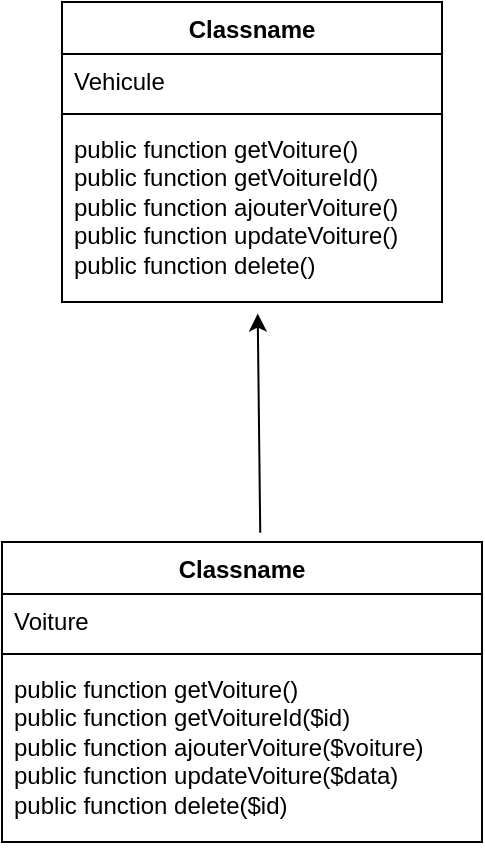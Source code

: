 <mxfile version="21.8.2" type="device">
  <diagram name="Página-1" id="IsoX5YcXLfgjO_varIBm">
    <mxGraphModel dx="1877" dy="534" grid="1" gridSize="10" guides="1" tooltips="1" connect="1" arrows="1" fold="1" page="1" pageScale="1" pageWidth="827" pageHeight="1169" math="0" shadow="0">
      <root>
        <mxCell id="0" />
        <mxCell id="1" parent="0" />
        <mxCell id="a8u1aphARJymIrGgXEU3-1" value="Classname" style="swimlane;fontStyle=1;align=center;verticalAlign=top;childLayout=stackLayout;horizontal=1;startSize=26;horizontalStack=0;resizeParent=1;resizeParentMax=0;resizeLast=0;collapsible=1;marginBottom=0;whiteSpace=wrap;html=1;" parent="1" vertex="1">
          <mxGeometry x="-50" y="50" width="190" height="150" as="geometry">
            <mxRectangle x="130" y="70" width="100" height="30" as="alternateBounds" />
          </mxGeometry>
        </mxCell>
        <mxCell id="a8u1aphARJymIrGgXEU3-2" value="Vehicule" style="text;strokeColor=none;fillColor=none;align=left;verticalAlign=top;spacingLeft=4;spacingRight=4;overflow=hidden;rotatable=0;points=[[0,0.5],[1,0.5]];portConstraint=eastwest;whiteSpace=wrap;html=1;" parent="a8u1aphARJymIrGgXEU3-1" vertex="1">
          <mxGeometry y="26" width="190" height="26" as="geometry" />
        </mxCell>
        <mxCell id="a8u1aphARJymIrGgXEU3-3" value="" style="line;strokeWidth=1;fillColor=none;align=left;verticalAlign=middle;spacingTop=-1;spacingLeft=3;spacingRight=3;rotatable=0;labelPosition=right;points=[];portConstraint=eastwest;strokeColor=inherit;" parent="a8u1aphARJymIrGgXEU3-1" vertex="1">
          <mxGeometry y="52" width="190" height="8" as="geometry" />
        </mxCell>
        <mxCell id="a8u1aphARJymIrGgXEU3-4" value="public function getVoiture()&lt;br&gt;public function getVoitureId()&lt;br&gt;public function ajouterVoiture()&lt;br&gt;public function updateVoiture()&lt;br&gt;public function delete()" style="text;strokeColor=none;fillColor=none;align=left;verticalAlign=top;spacingLeft=4;spacingRight=4;overflow=hidden;rotatable=0;points=[[0,0.5],[1,0.5]];portConstraint=eastwest;whiteSpace=wrap;html=1;" parent="a8u1aphARJymIrGgXEU3-1" vertex="1">
          <mxGeometry y="60" width="190" height="90" as="geometry" />
        </mxCell>
        <mxCell id="crrgfvAtsGEeOW_OZV79-3" value="Classname" style="swimlane;fontStyle=1;align=center;verticalAlign=top;childLayout=stackLayout;horizontal=1;startSize=26;horizontalStack=0;resizeParent=1;resizeParentMax=0;resizeLast=0;collapsible=1;marginBottom=0;whiteSpace=wrap;html=1;" vertex="1" parent="1">
          <mxGeometry x="-80" y="320" width="240" height="150" as="geometry">
            <mxRectangle x="130" y="70" width="100" height="30" as="alternateBounds" />
          </mxGeometry>
        </mxCell>
        <mxCell id="crrgfvAtsGEeOW_OZV79-4" value="Voiture" style="text;strokeColor=none;fillColor=none;align=left;verticalAlign=top;spacingLeft=4;spacingRight=4;overflow=hidden;rotatable=0;points=[[0,0.5],[1,0.5]];portConstraint=eastwest;whiteSpace=wrap;html=1;" vertex="1" parent="crrgfvAtsGEeOW_OZV79-3">
          <mxGeometry y="26" width="240" height="26" as="geometry" />
        </mxCell>
        <mxCell id="crrgfvAtsGEeOW_OZV79-5" value="" style="line;strokeWidth=1;fillColor=none;align=left;verticalAlign=middle;spacingTop=-1;spacingLeft=3;spacingRight=3;rotatable=0;labelPosition=right;points=[];portConstraint=eastwest;strokeColor=inherit;" vertex="1" parent="crrgfvAtsGEeOW_OZV79-3">
          <mxGeometry y="52" width="240" height="8" as="geometry" />
        </mxCell>
        <mxCell id="crrgfvAtsGEeOW_OZV79-6" value="public function getVoiture()&lt;br&gt;public function getVoitureId($id)&lt;br&gt;public function ajouterVoiture($voiture)&lt;br&gt;public function updateVoiture($data)&lt;br&gt;public function delete($id)" style="text;strokeColor=none;fillColor=none;align=left;verticalAlign=top;spacingLeft=4;spacingRight=4;overflow=hidden;rotatable=0;points=[[0,0.5],[1,0.5]];portConstraint=eastwest;whiteSpace=wrap;html=1;" vertex="1" parent="crrgfvAtsGEeOW_OZV79-3">
          <mxGeometry y="60" width="240" height="90" as="geometry" />
        </mxCell>
        <mxCell id="crrgfvAtsGEeOW_OZV79-9" value="" style="endArrow=classic;html=1;rounded=0;exitX=0.538;exitY=-0.031;exitDx=0;exitDy=0;exitPerimeter=0;entryX=0.515;entryY=1.064;entryDx=0;entryDy=0;entryPerimeter=0;" edge="1" parent="1" source="crrgfvAtsGEeOW_OZV79-3" target="a8u1aphARJymIrGgXEU3-4">
          <mxGeometry width="50" height="50" relative="1" as="geometry">
            <mxPoint x="-30" y="250" as="sourcePoint" />
            <mxPoint x="20" y="200" as="targetPoint" />
          </mxGeometry>
        </mxCell>
      </root>
    </mxGraphModel>
  </diagram>
</mxfile>
